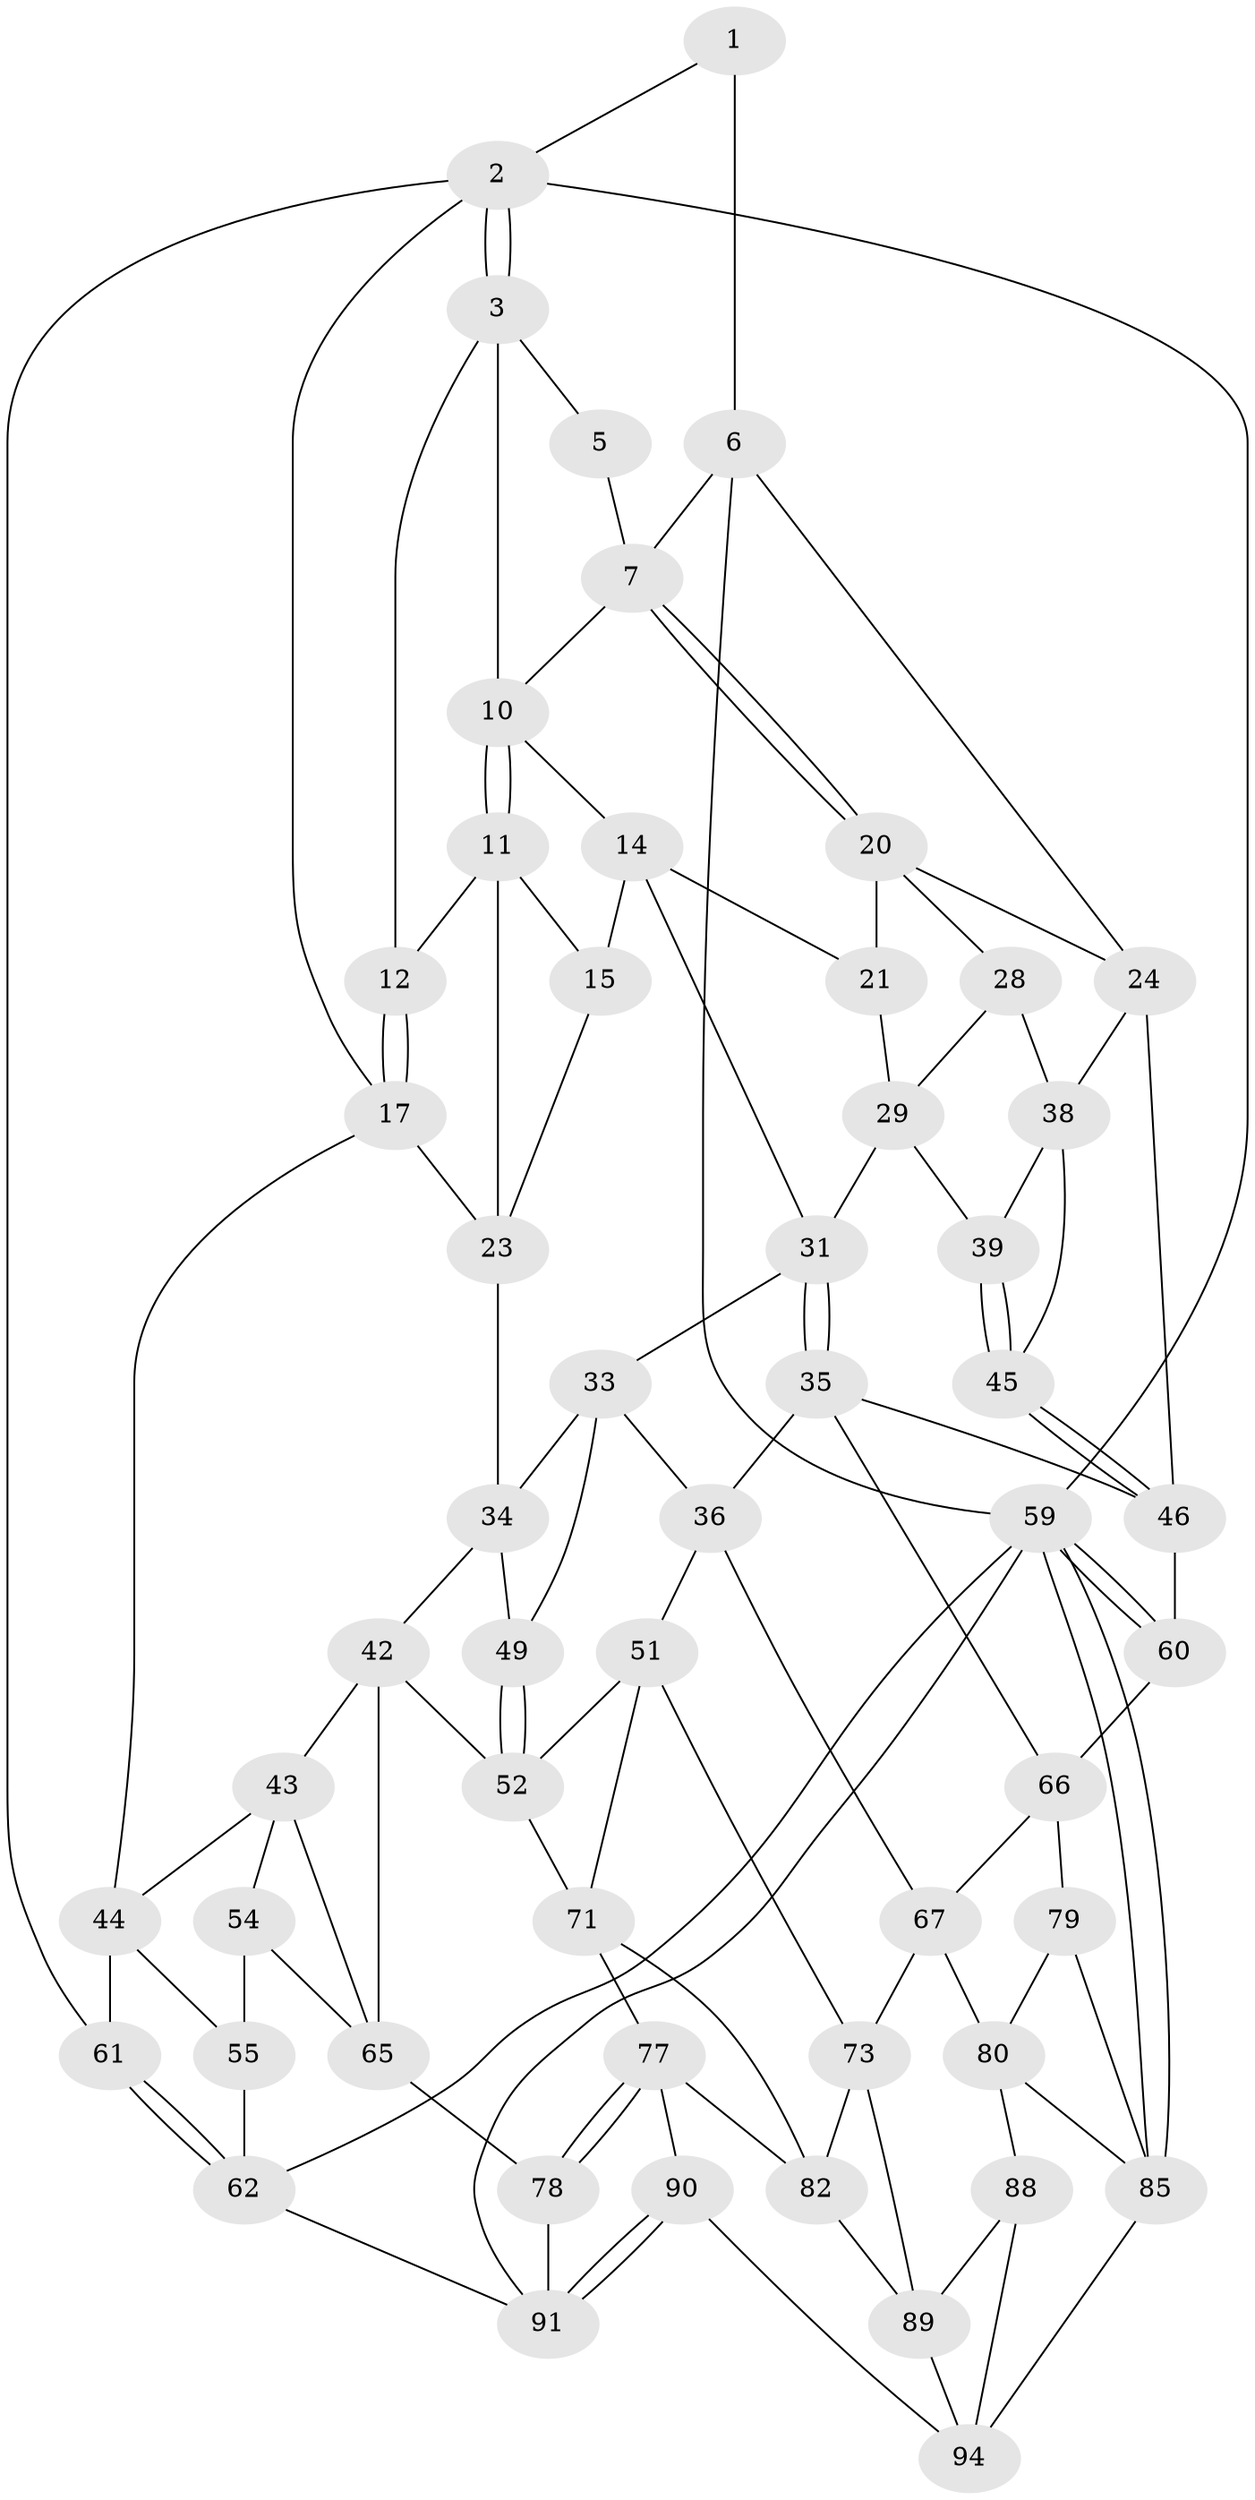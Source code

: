 // original degree distribution, {3: 0.021052631578947368, 5: 0.5473684210526316, 4: 0.23157894736842105, 6: 0.2}
// Generated by graph-tools (version 1.1) at 2025/42/03/06/25 10:42:34]
// undirected, 55 vertices, 115 edges
graph export_dot {
graph [start="1"]
  node [color=gray90,style=filled];
  1 [pos="+0.8246766165537623+0"];
  2 [pos="+0+0",super="+19"];
  3 [pos="+0.21315513800858962+0",super="+4"];
  5 [pos="+0.7956264561338687+0"];
  6 [pos="+0.9313339384215983+0.049267117558510654",super="+9"];
  7 [pos="+0.8290013458659469+0.1478269386023557",super="+8"];
  10 [pos="+0.555105391699593+0",super="+13"];
  11 [pos="+0.47153472755987436+0.15434893186494844",super="+16"];
  12 [pos="+0.3531779514002242+0.12411517573123593"];
  14 [pos="+0.6018333216232395+0.2641646992742179",super="+22"];
  15 [pos="+0.49377076364256733+0.21595434495392393"];
  17 [pos="+0.18042612933805102+0.28768223395368875",super="+18"];
  20 [pos="+0.8382946697509552+0.17902720999419883",super="+26"];
  21 [pos="+0.7515328571744989+0.2782032553898618"];
  23 [pos="+0.22280088401454623+0.3076160755725027",super="+27"];
  24 [pos="+1+0.29843335228753803",super="+25"];
  28 [pos="+0.8695595483550633+0.3741987118144629"];
  29 [pos="+0.7597345585187948+0.2978239744873014",super="+30"];
  31 [pos="+0.6624353717153258+0.49891773934947786",super="+32"];
  33 [pos="+0.5507763542488404+0.3553302244965836",super="+37"];
  34 [pos="+0.38436619576938064+0.4666723189407909",super="+41"];
  35 [pos="+0.6407849476763564+0.5357287876241635",super="+47"];
  36 [pos="+0.6341052638178826+0.5410509645043665",super="+50"];
  38 [pos="+0.8617447355193487+0.3944021921329218",super="+40"];
  39 [pos="+0.7660168480654658+0.4623983459972633"];
  42 [pos="+0.36336990937369673+0.5335183168230627",super="+58"];
  43 [pos="+0.08199915257506891+0.49024086702761743",super="+53"];
  44 [pos="+0.06890382494214838+0.4765218389293342",super="+56"];
  45 [pos="+0.8616575867551876+0.5303052205494653"];
  46 [pos="+0.8722186835413768+0.5760324541065114",super="+48"];
  49 [pos="+0.523953077581988+0.5247423068562946"];
  51 [pos="+0.556509153410203+0.6723323197103331",super="+70"];
  52 [pos="+0.49456614395702636+0.6707050600143378",super="+57"];
  54 [pos="+0.09513751209859789+0.6852097971513377",super="+75"];
  55 [pos="+0.06203969121395001+0.6898770858467517",super="+69"];
  59 [pos="+1+1",super="+64"];
  60 [pos="+1+0.7132573452242963"];
  61 [pos="+0+0.4720067191590984"];
  62 [pos="+0+0.8817556759840757",super="+63"];
  65 [pos="+0.2589536261908171+0.6665256160330555",super="+74"];
  66 [pos="+0.802731592921693+0.6871221527061103",super="+68"];
  67 [pos="+0.6928131705479852+0.7306691695606422",super="+72"];
  71 [pos="+0.4418512607112173+0.7514888665102989",super="+76"];
  73 [pos="+0.6069251349850127+0.8189869636196091",super="+81"];
  77 [pos="+0.33555585397093785+0.842219809038077",super="+84"];
  78 [pos="+0.23321942312455451+0.8422258206894687"];
  79 [pos="+0.8935376238949062+0.8040928691901453"];
  80 [pos="+0.7667488195889511+0.8438057457583904",super="+87"];
  82 [pos="+0.4569736761058955+0.842374039692779",super="+83"];
  85 [pos="+0.9542644848577851+1",super="+86"];
  88 [pos="+0.7235193255124821+0.9270431967839123"];
  89 [pos="+0.6028951374569802+0.8471487834582715",super="+93"];
  90 [pos="+0.42275968500214955+1"];
  91 [pos="+0.28931690844791735+1",super="+92"];
  94 [pos="+0.5173532284231007+1",super="+95"];
  1 -- 2;
  1 -- 6 [weight=2];
  2 -- 3;
  2 -- 3;
  2 -- 59;
  2 -- 17;
  2 -- 61;
  3 -- 12;
  3 -- 10;
  3 -- 5;
  5 -- 7;
  6 -- 7;
  6 -- 24;
  6 -- 59;
  7 -- 20;
  7 -- 20;
  7 -- 10;
  10 -- 11;
  10 -- 11;
  10 -- 14;
  11 -- 12;
  11 -- 23;
  11 -- 15;
  12 -- 17;
  12 -- 17;
  14 -- 15;
  14 -- 21;
  14 -- 31;
  15 -- 23;
  17 -- 23;
  17 -- 44;
  20 -- 21;
  20 -- 24;
  20 -- 28;
  21 -- 29;
  23 -- 34;
  24 -- 46;
  24 -- 38;
  28 -- 29;
  28 -- 38;
  29 -- 31;
  29 -- 39;
  31 -- 35;
  31 -- 35;
  31 -- 33;
  33 -- 34;
  33 -- 36;
  33 -- 49;
  34 -- 49;
  34 -- 42;
  35 -- 36;
  35 -- 66;
  35 -- 46;
  36 -- 51;
  36 -- 67;
  38 -- 39;
  38 -- 45;
  39 -- 45;
  39 -- 45;
  42 -- 43;
  42 -- 65;
  42 -- 52;
  43 -- 44;
  43 -- 65;
  43 -- 54;
  44 -- 61;
  44 -- 55;
  45 -- 46;
  45 -- 46;
  46 -- 60;
  49 -- 52;
  49 -- 52;
  51 -- 52;
  51 -- 73;
  51 -- 71;
  52 -- 71;
  54 -- 55 [weight=2];
  54 -- 65;
  55 -- 62;
  59 -- 60;
  59 -- 60;
  59 -- 85;
  59 -- 85;
  59 -- 91;
  59 -- 62;
  60 -- 66;
  61 -- 62;
  61 -- 62;
  62 -- 91;
  65 -- 78;
  66 -- 67;
  66 -- 79;
  67 -- 80;
  67 -- 73;
  71 -- 82;
  71 -- 77;
  73 -- 89;
  73 -- 82;
  77 -- 78;
  77 -- 78;
  77 -- 90;
  77 -- 82;
  78 -- 91;
  79 -- 80;
  79 -- 85;
  80 -- 88;
  80 -- 85;
  82 -- 89;
  85 -- 94;
  88 -- 89;
  88 -- 94;
  89 -- 94;
  90 -- 91;
  90 -- 91;
  90 -- 94;
}
